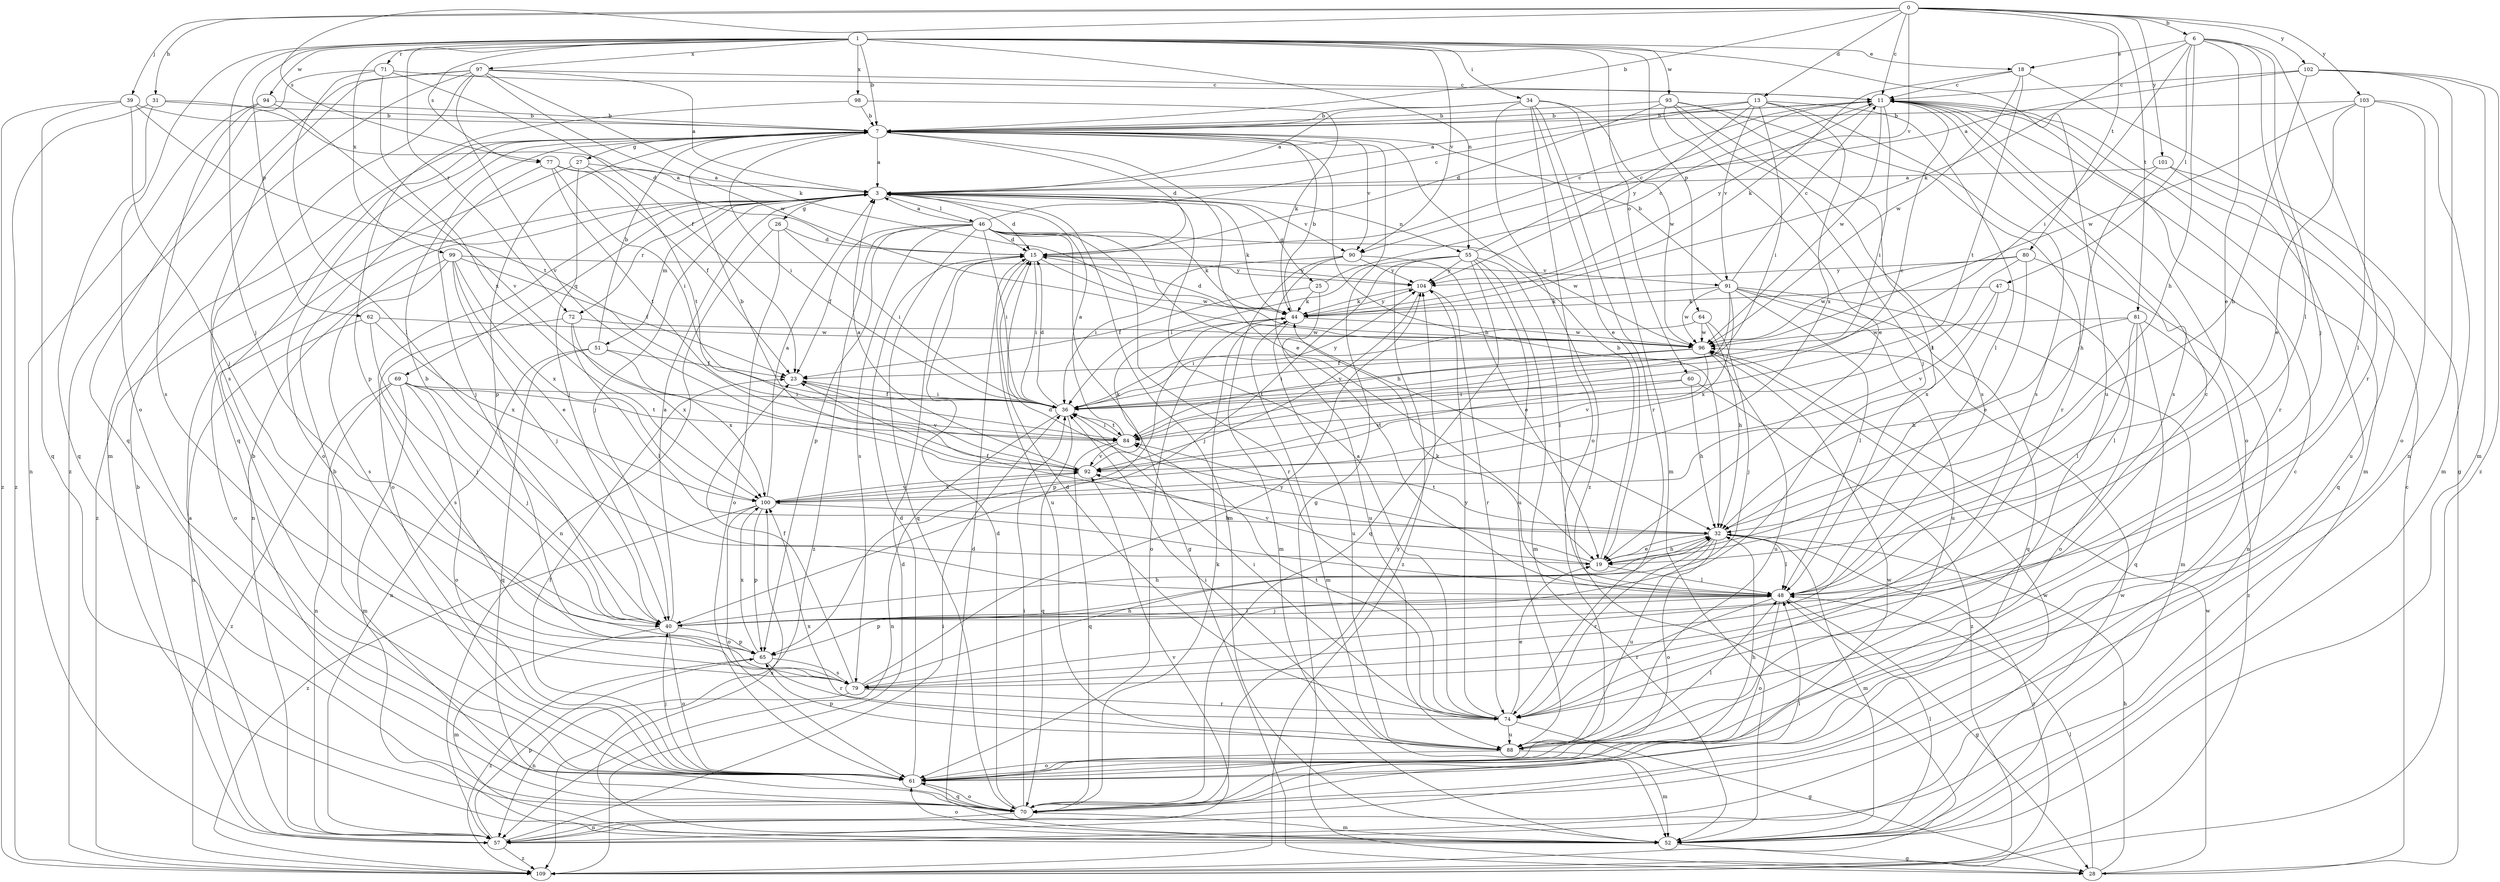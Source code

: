strict digraph  {
0;
1;
3;
6;
7;
11;
13;
15;
18;
19;
23;
25;
26;
27;
28;
31;
32;
34;
36;
39;
40;
44;
46;
47;
48;
51;
52;
55;
57;
60;
61;
62;
64;
65;
69;
70;
71;
72;
74;
77;
79;
80;
81;
84;
88;
90;
91;
92;
93;
94;
96;
97;
98;
99;
100;
101;
102;
103;
104;
109;
0 -> 6  [label=b];
0 -> 7  [label=b];
0 -> 11  [label=c];
0 -> 13  [label=d];
0 -> 31  [label=h];
0 -> 39  [label=j];
0 -> 77  [label=s];
0 -> 80  [label=t];
0 -> 81  [label=t];
0 -> 90  [label=v];
0 -> 101  [label=y];
0 -> 102  [label=y];
0 -> 103  [label=y];
1 -> 7  [label=b];
1 -> 18  [label=e];
1 -> 34  [label=i];
1 -> 40  [label=j];
1 -> 55  [label=n];
1 -> 60  [label=o];
1 -> 61  [label=o];
1 -> 62  [label=p];
1 -> 64  [label=p];
1 -> 71  [label=r];
1 -> 72  [label=r];
1 -> 77  [label=s];
1 -> 88  [label=u];
1 -> 90  [label=v];
1 -> 93  [label=w];
1 -> 94  [label=w];
1 -> 97  [label=x];
1 -> 98  [label=x];
1 -> 99  [label=x];
3 -> 15  [label=d];
3 -> 25  [label=g];
3 -> 26  [label=g];
3 -> 40  [label=j];
3 -> 44  [label=k];
3 -> 46  [label=l];
3 -> 51  [label=m];
3 -> 52  [label=m];
3 -> 55  [label=n];
3 -> 57  [label=n];
3 -> 61  [label=o];
3 -> 69  [label=q];
3 -> 72  [label=r];
3 -> 90  [label=v];
6 -> 18  [label=e];
6 -> 19  [label=e];
6 -> 32  [label=h];
6 -> 36  [label=i];
6 -> 40  [label=j];
6 -> 44  [label=k];
6 -> 47  [label=l];
6 -> 48  [label=l];
6 -> 74  [label=r];
7 -> 3  [label=a];
7 -> 15  [label=d];
7 -> 19  [label=e];
7 -> 27  [label=g];
7 -> 28  [label=g];
7 -> 32  [label=h];
7 -> 36  [label=i];
7 -> 61  [label=o];
7 -> 65  [label=p];
7 -> 90  [label=v];
11 -> 7  [label=b];
11 -> 36  [label=i];
11 -> 52  [label=m];
11 -> 61  [label=o];
11 -> 74  [label=r];
11 -> 79  [label=s];
11 -> 96  [label=w];
11 -> 104  [label=y];
13 -> 3  [label=a];
13 -> 7  [label=b];
13 -> 36  [label=i];
13 -> 48  [label=l];
13 -> 79  [label=s];
13 -> 91  [label=v];
13 -> 100  [label=x];
13 -> 104  [label=y];
15 -> 11  [label=c];
15 -> 36  [label=i];
15 -> 88  [label=u];
15 -> 91  [label=v];
15 -> 96  [label=w];
15 -> 104  [label=y];
18 -> 11  [label=c];
18 -> 28  [label=g];
18 -> 44  [label=k];
18 -> 84  [label=t];
18 -> 96  [label=w];
19 -> 7  [label=b];
19 -> 15  [label=d];
19 -> 32  [label=h];
19 -> 48  [label=l];
19 -> 92  [label=v];
23 -> 36  [label=i];
23 -> 92  [label=v];
25 -> 11  [label=c];
25 -> 23  [label=f];
25 -> 44  [label=k];
25 -> 88  [label=u];
26 -> 15  [label=d];
26 -> 36  [label=i];
26 -> 57  [label=n];
26 -> 61  [label=o];
27 -> 3  [label=a];
27 -> 40  [label=j];
27 -> 84  [label=t];
27 -> 109  [label=z];
28 -> 11  [label=c];
28 -> 32  [label=h];
28 -> 48  [label=l];
28 -> 96  [label=w];
31 -> 7  [label=b];
31 -> 15  [label=d];
31 -> 70  [label=q];
31 -> 109  [label=z];
32 -> 19  [label=e];
32 -> 23  [label=f];
32 -> 48  [label=l];
32 -> 52  [label=m];
32 -> 61  [label=o];
32 -> 74  [label=r];
32 -> 84  [label=t];
32 -> 88  [label=u];
32 -> 109  [label=z];
34 -> 3  [label=a];
34 -> 7  [label=b];
34 -> 19  [label=e];
34 -> 52  [label=m];
34 -> 61  [label=o];
34 -> 74  [label=r];
34 -> 96  [label=w];
34 -> 109  [label=z];
36 -> 15  [label=d];
36 -> 23  [label=f];
36 -> 57  [label=n];
36 -> 70  [label=q];
36 -> 84  [label=t];
36 -> 104  [label=y];
39 -> 7  [label=b];
39 -> 40  [label=j];
39 -> 70  [label=q];
39 -> 84  [label=t];
39 -> 109  [label=z];
40 -> 3  [label=a];
40 -> 7  [label=b];
40 -> 32  [label=h];
40 -> 48  [label=l];
40 -> 52  [label=m];
40 -> 61  [label=o];
40 -> 65  [label=p];
44 -> 7  [label=b];
44 -> 15  [label=d];
44 -> 52  [label=m];
44 -> 61  [label=o];
44 -> 65  [label=p];
44 -> 88  [label=u];
44 -> 96  [label=w];
44 -> 104  [label=y];
46 -> 3  [label=a];
46 -> 11  [label=c];
46 -> 15  [label=d];
46 -> 23  [label=f];
46 -> 28  [label=g];
46 -> 32  [label=h];
46 -> 36  [label=i];
46 -> 44  [label=k];
46 -> 65  [label=p];
46 -> 70  [label=q];
46 -> 74  [label=r];
46 -> 79  [label=s];
46 -> 96  [label=w];
46 -> 109  [label=z];
47 -> 44  [label=k];
47 -> 48  [label=l];
47 -> 92  [label=v];
47 -> 100  [label=x];
48 -> 28  [label=g];
48 -> 40  [label=j];
48 -> 44  [label=k];
48 -> 61  [label=o];
48 -> 65  [label=p];
48 -> 74  [label=r];
51 -> 7  [label=b];
51 -> 23  [label=f];
51 -> 57  [label=n];
51 -> 70  [label=q];
51 -> 100  [label=x];
52 -> 15  [label=d];
52 -> 28  [label=g];
52 -> 48  [label=l];
52 -> 61  [label=o];
52 -> 96  [label=w];
52 -> 100  [label=x];
55 -> 11  [label=c];
55 -> 36  [label=i];
55 -> 40  [label=j];
55 -> 48  [label=l];
55 -> 52  [label=m];
55 -> 70  [label=q];
55 -> 88  [label=u];
55 -> 104  [label=y];
55 -> 109  [label=z];
57 -> 3  [label=a];
57 -> 7  [label=b];
57 -> 11  [label=c];
57 -> 36  [label=i];
57 -> 65  [label=p];
57 -> 92  [label=v];
57 -> 96  [label=w];
57 -> 109  [label=z];
60 -> 32  [label=h];
60 -> 36  [label=i];
60 -> 92  [label=v];
60 -> 109  [label=z];
61 -> 7  [label=b];
61 -> 15  [label=d];
61 -> 23  [label=f];
61 -> 32  [label=h];
61 -> 40  [label=j];
61 -> 70  [label=q];
62 -> 40  [label=j];
62 -> 57  [label=n];
62 -> 96  [label=w];
62 -> 100  [label=x];
64 -> 32  [label=h];
64 -> 36  [label=i];
64 -> 40  [label=j];
64 -> 96  [label=w];
65 -> 74  [label=r];
65 -> 79  [label=s];
65 -> 100  [label=x];
65 -> 109  [label=z];
69 -> 36  [label=i];
69 -> 40  [label=j];
69 -> 52  [label=m];
69 -> 57  [label=n];
69 -> 61  [label=o];
69 -> 84  [label=t];
69 -> 109  [label=z];
70 -> 7  [label=b];
70 -> 15  [label=d];
70 -> 36  [label=i];
70 -> 44  [label=k];
70 -> 48  [label=l];
70 -> 52  [label=m];
70 -> 57  [label=n];
70 -> 61  [label=o];
70 -> 96  [label=w];
70 -> 104  [label=y];
71 -> 11  [label=c];
71 -> 23  [label=f];
71 -> 48  [label=l];
71 -> 70  [label=q];
71 -> 100  [label=x];
72 -> 48  [label=l];
72 -> 79  [label=s];
72 -> 96  [label=w];
72 -> 100  [label=x];
74 -> 3  [label=a];
74 -> 15  [label=d];
74 -> 19  [label=e];
74 -> 28  [label=g];
74 -> 36  [label=i];
74 -> 84  [label=t];
74 -> 88  [label=u];
74 -> 104  [label=y];
77 -> 3  [label=a];
77 -> 23  [label=f];
77 -> 36  [label=i];
77 -> 40  [label=j];
77 -> 84  [label=t];
79 -> 11  [label=c];
79 -> 23  [label=f];
79 -> 32  [label=h];
79 -> 57  [label=n];
79 -> 74  [label=r];
79 -> 104  [label=y];
80 -> 19  [label=e];
80 -> 57  [label=n];
80 -> 84  [label=t];
80 -> 96  [label=w];
80 -> 104  [label=y];
81 -> 32  [label=h];
81 -> 48  [label=l];
81 -> 61  [label=o];
81 -> 70  [label=q];
81 -> 96  [label=w];
81 -> 109  [label=z];
84 -> 3  [label=a];
84 -> 11  [label=c];
84 -> 36  [label=i];
84 -> 70  [label=q];
84 -> 92  [label=v];
88 -> 36  [label=i];
88 -> 48  [label=l];
88 -> 52  [label=m];
88 -> 61  [label=o];
88 -> 65  [label=p];
88 -> 100  [label=x];
90 -> 19  [label=e];
90 -> 36  [label=i];
90 -> 48  [label=l];
90 -> 52  [label=m];
90 -> 104  [label=y];
91 -> 7  [label=b];
91 -> 11  [label=c];
91 -> 44  [label=k];
91 -> 48  [label=l];
91 -> 52  [label=m];
91 -> 70  [label=q];
91 -> 84  [label=t];
91 -> 88  [label=u];
91 -> 96  [label=w];
91 -> 100  [label=x];
92 -> 3  [label=a];
92 -> 7  [label=b];
92 -> 44  [label=k];
92 -> 100  [label=x];
93 -> 7  [label=b];
93 -> 15  [label=d];
93 -> 19  [label=e];
93 -> 40  [label=j];
93 -> 48  [label=l];
93 -> 74  [label=r];
93 -> 79  [label=s];
94 -> 7  [label=b];
94 -> 57  [label=n];
94 -> 79  [label=s];
94 -> 92  [label=v];
96 -> 23  [label=f];
96 -> 36  [label=i];
96 -> 84  [label=t];
96 -> 88  [label=u];
96 -> 92  [label=v];
97 -> 3  [label=a];
97 -> 11  [label=c];
97 -> 44  [label=k];
97 -> 52  [label=m];
97 -> 70  [label=q];
97 -> 79  [label=s];
97 -> 92  [label=v];
97 -> 96  [label=w];
97 -> 109  [label=z];
98 -> 7  [label=b];
98 -> 44  [label=k];
98 -> 65  [label=p];
99 -> 19  [label=e];
99 -> 23  [label=f];
99 -> 40  [label=j];
99 -> 61  [label=o];
99 -> 79  [label=s];
99 -> 100  [label=x];
99 -> 104  [label=y];
100 -> 3  [label=a];
100 -> 32  [label=h];
100 -> 61  [label=o];
100 -> 65  [label=p];
100 -> 92  [label=v];
100 -> 109  [label=z];
101 -> 3  [label=a];
101 -> 32  [label=h];
101 -> 70  [label=q];
101 -> 88  [label=u];
102 -> 3  [label=a];
102 -> 11  [label=c];
102 -> 32  [label=h];
102 -> 52  [label=m];
102 -> 57  [label=n];
102 -> 109  [label=z];
103 -> 7  [label=b];
103 -> 19  [label=e];
103 -> 48  [label=l];
103 -> 52  [label=m];
103 -> 61  [label=o];
103 -> 96  [label=w];
104 -> 44  [label=k];
104 -> 74  [label=r];
104 -> 92  [label=v];
109 -> 15  [label=d];
}

